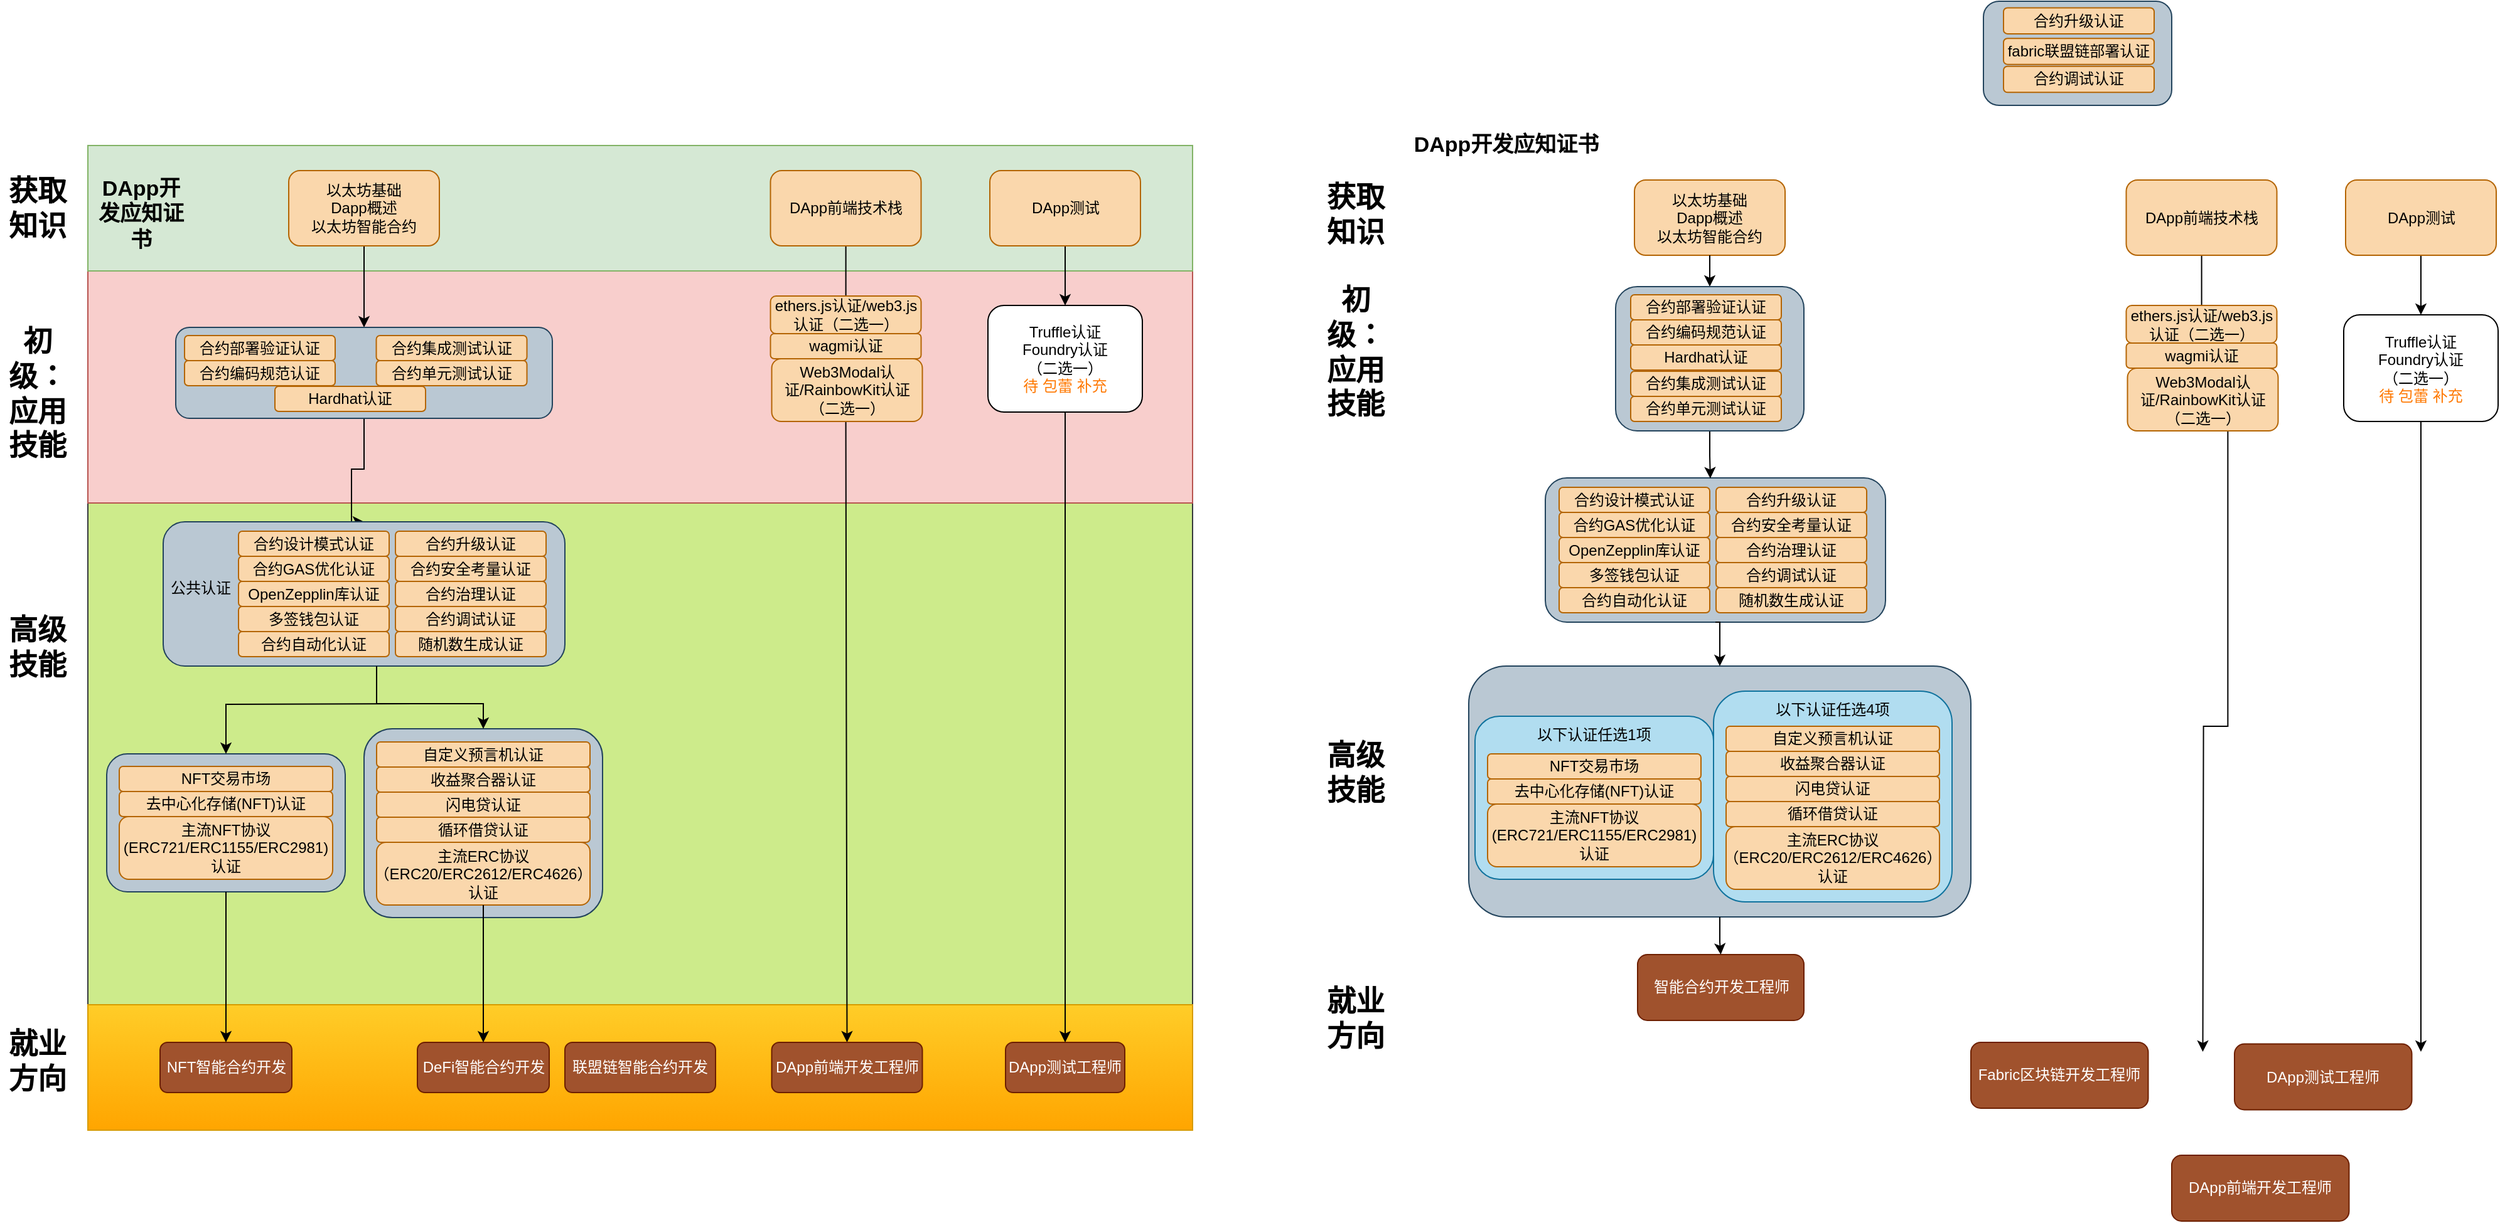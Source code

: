 <mxfile version="21.5.0" type="github">
  <diagram name="Page-1" id="HH8esK9ga7w3-hJnMdNn">
    <mxGraphModel dx="2059" dy="1249" grid="1" gridSize="10" guides="1" tooltips="1" connect="1" arrows="1" fold="1" page="1" pageScale="1" pageWidth="827" pageHeight="1169" math="0" shadow="0">
      <root>
        <mxCell id="0" />
        <mxCell id="1" parent="0" />
        <mxCell id="7R218EViUMxOIvM_oaZn-276" value="" style="group" vertex="1" connectable="0" parent="1">
          <mxGeometry x="1200" y="710" width="427" height="218" as="geometry" />
        </mxCell>
        <mxCell id="7R218EViUMxOIvM_oaZn-277" value="" style="rounded=1;whiteSpace=wrap;html=1;fillColor=#bac8d3;strokeColor=#23445d;" vertex="1" parent="7R218EViUMxOIvM_oaZn-276">
          <mxGeometry x="10" y="10" width="400" height="200" as="geometry" />
        </mxCell>
        <mxCell id="7R218EViUMxOIvM_oaZn-263" value="" style="group" vertex="1" connectable="0" parent="7R218EViUMxOIvM_oaZn-276">
          <mxGeometry x="15" y="30" width="380" height="188" as="geometry" />
        </mxCell>
        <mxCell id="7R218EViUMxOIvM_oaZn-226" value="" style="rounded=1;whiteSpace=wrap;html=1;fillColor=#b1ddf0;strokeColor=#10739e;" vertex="1" parent="7R218EViUMxOIvM_oaZn-263">
          <mxGeometry y="20" width="190" height="130" as="geometry" />
        </mxCell>
        <mxCell id="7R218EViUMxOIvM_oaZn-227" value="主流NFT协议(ERC721/ERC1155/ERC2981)认证" style="rounded=1;whiteSpace=wrap;html=1;fillColor=#fad7ac;strokeColor=#b46504;container=0;" vertex="1" parent="7R218EViUMxOIvM_oaZn-263">
          <mxGeometry x="10" y="90" width="170" height="50" as="geometry" />
        </mxCell>
        <mxCell id="7R218EViUMxOIvM_oaZn-228" value="去中心化存储(NFT)认证" style="rounded=1;whiteSpace=wrap;html=1;fillColor=#fad7ac;strokeColor=#b46504;" vertex="1" parent="7R218EViUMxOIvM_oaZn-263">
          <mxGeometry x="10" y="70" width="170" height="20" as="geometry" />
        </mxCell>
        <mxCell id="7R218EViUMxOIvM_oaZn-229" value="NFT交易市场" style="rounded=1;whiteSpace=wrap;html=1;fillColor=#fad7ac;strokeColor=#b46504;" vertex="1" parent="7R218EViUMxOIvM_oaZn-263">
          <mxGeometry x="10" y="50" width="170" height="20" as="geometry" />
        </mxCell>
        <mxCell id="7R218EViUMxOIvM_oaZn-253" value="以下认证任选1项" style="text;html=1;strokeColor=none;fillColor=none;align=center;verticalAlign=middle;whiteSpace=wrap;rounded=0;" vertex="1" parent="7R218EViUMxOIvM_oaZn-263">
          <mxGeometry x="45" y="20" width="100" height="30" as="geometry" />
        </mxCell>
        <mxCell id="7R218EViUMxOIvM_oaZn-231" value="" style="rounded=1;whiteSpace=wrap;html=1;fillColor=#b1ddf0;strokeColor=#10739e;" vertex="1" parent="7R218EViUMxOIvM_oaZn-263">
          <mxGeometry x="190" width="190" height="168" as="geometry" />
        </mxCell>
        <mxCell id="7R218EViUMxOIvM_oaZn-232" value="" style="group" vertex="1" connectable="0" parent="7R218EViUMxOIvM_oaZn-263">
          <mxGeometry x="200" y="28" width="180" height="160" as="geometry" />
        </mxCell>
        <mxCell id="7R218EViUMxOIvM_oaZn-233" value="主流ERC协议（ERC20/ERC2612/ERC4626）认证" style="rounded=1;whiteSpace=wrap;html=1;fillColor=#fad7ac;strokeColor=#b46504;container=0;" vertex="1" parent="7R218EViUMxOIvM_oaZn-232">
          <mxGeometry y="80" width="170" height="50" as="geometry" />
        </mxCell>
        <mxCell id="7R218EViUMxOIvM_oaZn-234" value="闪电贷认证" style="rounded=1;whiteSpace=wrap;html=1;fillColor=#fad7ac;strokeColor=#b46504;" vertex="1" parent="7R218EViUMxOIvM_oaZn-232">
          <mxGeometry y="40" width="170" height="20" as="geometry" />
        </mxCell>
        <mxCell id="7R218EViUMxOIvM_oaZn-235" value="循环借贷认证" style="rounded=1;whiteSpace=wrap;html=1;fillColor=#fad7ac;strokeColor=#b46504;" vertex="1" parent="7R218EViUMxOIvM_oaZn-232">
          <mxGeometry y="60" width="170" height="20" as="geometry" />
        </mxCell>
        <mxCell id="7R218EViUMxOIvM_oaZn-236" value="收益聚合器认证" style="rounded=1;whiteSpace=wrap;html=1;fillColor=#fad7ac;strokeColor=#b46504;" vertex="1" parent="7R218EViUMxOIvM_oaZn-232">
          <mxGeometry y="20" width="170" height="20" as="geometry" />
        </mxCell>
        <mxCell id="7R218EViUMxOIvM_oaZn-237" value="自定义预言机认证" style="rounded=1;whiteSpace=wrap;html=1;fillColor=#fad7ac;strokeColor=#b46504;" vertex="1" parent="7R218EViUMxOIvM_oaZn-232">
          <mxGeometry width="170" height="20" as="geometry" />
        </mxCell>
        <mxCell id="7R218EViUMxOIvM_oaZn-251" value="以下认证任选4项" style="text;html=1;strokeColor=none;fillColor=none;align=center;verticalAlign=middle;whiteSpace=wrap;rounded=0;" vertex="1" parent="7R218EViUMxOIvM_oaZn-263">
          <mxGeometry x="235" width="100" height="30" as="geometry" />
        </mxCell>
        <mxCell id="7R218EViUMxOIvM_oaZn-20" value="" style="rounded=0;whiteSpace=wrap;html=1;fillColor=#cdeb8b;strokeColor=#36393d;" vertex="1" parent="1">
          <mxGeometry x="110" y="570" width="880" height="420" as="geometry" />
        </mxCell>
        <mxCell id="7R218EViUMxOIvM_oaZn-14" value="" style="rounded=0;whiteSpace=wrap;html=1;fillColor=#f8cecc;strokeColor=#b85450;" vertex="1" parent="1">
          <mxGeometry x="110" y="405" width="880" height="185" as="geometry" />
        </mxCell>
        <mxCell id="7R218EViUMxOIvM_oaZn-3" value="" style="rounded=0;whiteSpace=wrap;html=1;fillColor=#d5e8d4;strokeColor=#82b366;" vertex="1" parent="1">
          <mxGeometry x="110" y="305" width="880" height="100" as="geometry" />
        </mxCell>
        <mxCell id="7R218EViUMxOIvM_oaZn-5" value="获取知识" style="text;html=1;strokeColor=none;fillColor=none;align=center;verticalAlign=middle;whiteSpace=wrap;rounded=0;fontStyle=1;fontSize=23;" vertex="1" parent="1">
          <mxGeometry x="40" y="340" width="60" height="30" as="geometry" />
        </mxCell>
        <mxCell id="7R218EViUMxOIvM_oaZn-15" value="初级：应用技能" style="text;html=1;strokeColor=none;fillColor=none;align=center;verticalAlign=middle;whiteSpace=wrap;rounded=0;fontStyle=1;fontSize=23;" vertex="1" parent="1">
          <mxGeometry x="40" y="487.5" width="60" height="30" as="geometry" />
        </mxCell>
        <mxCell id="7R218EViUMxOIvM_oaZn-21" value="高级技能" style="text;html=1;strokeColor=none;fillColor=none;align=center;verticalAlign=middle;whiteSpace=wrap;rounded=0;fontStyle=1;fontSize=23;" vertex="1" parent="1">
          <mxGeometry x="40" y="690" width="60" height="30" as="geometry" />
        </mxCell>
        <mxCell id="7R218EViUMxOIvM_oaZn-22" value="" style="rounded=0;whiteSpace=wrap;html=1;fillColor=#ffcd28;strokeColor=#d79b00;gradientColor=#ffa500;" vertex="1" parent="1">
          <mxGeometry x="110" y="990" width="880" height="100" as="geometry" />
        </mxCell>
        <mxCell id="7R218EViUMxOIvM_oaZn-23" value="就业方向" style="text;html=1;strokeColor=none;fillColor=none;align=center;verticalAlign=middle;whiteSpace=wrap;rounded=0;fontStyle=1;fontSize=23;" vertex="1" parent="1">
          <mxGeometry x="40" y="1020" width="60" height="30" as="geometry" />
        </mxCell>
        <mxCell id="7R218EViUMxOIvM_oaZn-29" value="DApp测试工程师" style="rounded=1;whiteSpace=wrap;html=1;fillColor=#a0522d;strokeColor=#6D1F00;fontColor=#ffffff;" vertex="1" parent="1">
          <mxGeometry x="841" y="1020" width="95" height="40" as="geometry" />
        </mxCell>
        <mxCell id="7R218EViUMxOIvM_oaZn-57" style="edgeStyle=orthogonalEdgeStyle;rounded=0;orthogonalLoop=1;jettySize=auto;html=1;entryX=0.5;entryY=0;entryDx=0;entryDy=0;" edge="1" parent="1" target="7R218EViUMxOIvM_oaZn-49">
          <mxGeometry relative="1" as="geometry">
            <mxPoint x="713.737" y="500" as="sourcePoint" />
          </mxGeometry>
        </mxCell>
        <mxCell id="7R218EViUMxOIvM_oaZn-46" value="NFT智能合约开发" style="rounded=1;whiteSpace=wrap;html=1;fillColor=#a0522d;strokeColor=#6D1F00;fontColor=#ffffff;" vertex="1" parent="1">
          <mxGeometry x="167.5" y="1020" width="105" height="40" as="geometry" />
        </mxCell>
        <mxCell id="7R218EViUMxOIvM_oaZn-47" value="DeFi智能合约开发" style="rounded=1;whiteSpace=wrap;html=1;fillColor=#a0522d;strokeColor=#6D1F00;fontColor=#ffffff;" vertex="1" parent="1">
          <mxGeometry x="372.5" y="1020" width="105" height="40" as="geometry" />
        </mxCell>
        <mxCell id="7R218EViUMxOIvM_oaZn-48" value="联盟链智能合约开发" style="rounded=1;whiteSpace=wrap;html=1;fillColor=#a0522d;strokeColor=#6D1F00;fontColor=#ffffff;" vertex="1" parent="1">
          <mxGeometry x="490" y="1020" width="120" height="40" as="geometry" />
        </mxCell>
        <mxCell id="7R218EViUMxOIvM_oaZn-49" value="DApp前端开发工程师" style="rounded=1;whiteSpace=wrap;html=1;fillColor=#a0522d;strokeColor=#6D1F00;fontColor=#ffffff;" vertex="1" parent="1">
          <mxGeometry x="654.75" y="1020" width="120" height="40" as="geometry" />
        </mxCell>
        <mxCell id="7R218EViUMxOIvM_oaZn-60" style="edgeStyle=orthogonalEdgeStyle;rounded=0;orthogonalLoop=1;jettySize=auto;html=1;entryX=0.5;entryY=0;entryDx=0;entryDy=0;" edge="1" parent="1" source="7R218EViUMxOIvM_oaZn-58" target="7R218EViUMxOIvM_oaZn-29">
          <mxGeometry relative="1" as="geometry" />
        </mxCell>
        <mxCell id="7R218EViUMxOIvM_oaZn-58" value="Truffle认证&lt;br style=&quot;border-color: var(--border-color); margin: 0px; outline: none; padding: 0px;&quot;&gt;Foundry认证&lt;br style=&quot;border-color: var(--border-color); margin: 0px; outline: none; padding: 0px;&quot;&gt;（二选一）&lt;br style=&quot;border-color: var(--border-color); margin: 0px; outline: none; padding: 0px;&quot;&gt;&lt;span style=&quot;border-color: var(--border-color); font-size: 9pt; text-align: left; margin: 0px; outline: none; padding: 0px; font-family: &amp;quot;PingFang SC&amp;quot;, Helvetica, Tahoma, &amp;quot;Hiragino Sans GB&amp;quot;, &amp;quot;Microsoft YaHei&amp;quot;, SimSun, Heiti, sans-serif; color: rgb(255, 120, 0);&quot;&gt;待 包蕾 补充&lt;/span&gt;" style="rounded=1;whiteSpace=wrap;html=1;" vertex="1" parent="1">
          <mxGeometry x="827" y="432.5" width="123" height="85" as="geometry" />
        </mxCell>
        <mxCell id="7R218EViUMxOIvM_oaZn-136" style="edgeStyle=orthogonalEdgeStyle;rounded=0;orthogonalLoop=1;jettySize=auto;html=1;" edge="1" parent="1" source="7R218EViUMxOIvM_oaZn-61" target="7R218EViUMxOIvM_oaZn-121">
          <mxGeometry relative="1" as="geometry" />
        </mxCell>
        <mxCell id="7R218EViUMxOIvM_oaZn-61" value="以太坊基础&lt;br style=&quot;border-color: var(--border-color); text-align: left; margin: 0px; outline: none; padding: 0px; font-family: &amp;quot;PingFang SC&amp;quot;, Helvetica, Tahoma, &amp;quot;Hiragino Sans GB&amp;quot;, &amp;quot;Microsoft YaHei&amp;quot;, SimSun, Heiti, sans-serif; background-color: rgb(255, 255, 255);&quot;&gt;&lt;span style=&quot;&quot;&gt;Dapp概述&lt;/span&gt;&lt;br style=&quot;border-color: var(--border-color); text-align: left; margin: 0px; outline: none; padding: 0px; font-family: &amp;quot;PingFang SC&amp;quot;, Helvetica, Tahoma, &amp;quot;Hiragino Sans GB&amp;quot;, &amp;quot;Microsoft YaHei&amp;quot;, SimSun, Heiti, sans-serif; background-color: rgb(255, 255, 255);&quot;&gt;&lt;span style=&quot;&quot;&gt;以太坊智能合约&lt;/span&gt;" style="rounded=1;whiteSpace=wrap;html=1;fillColor=#fad7ac;strokeColor=#b46504;" vertex="1" parent="1">
          <mxGeometry x="270" y="325" width="120" height="60" as="geometry" />
        </mxCell>
        <mxCell id="7R218EViUMxOIvM_oaZn-115" value="" style="edgeStyle=orthogonalEdgeStyle;rounded=0;orthogonalLoop=1;jettySize=auto;html=1;" edge="1" parent="1" source="7R218EViUMxOIvM_oaZn-62" target="7R218EViUMxOIvM_oaZn-72">
          <mxGeometry relative="1" as="geometry" />
        </mxCell>
        <mxCell id="7R218EViUMxOIvM_oaZn-62" value="DApp前端技术栈" style="rounded=1;whiteSpace=wrap;html=1;fillColor=#fad7ac;strokeColor=#b46504;" vertex="1" parent="1">
          <mxGeometry x="653.75" y="325" width="120" height="60" as="geometry" />
        </mxCell>
        <mxCell id="7R218EViUMxOIvM_oaZn-116" value="" style="edgeStyle=orthogonalEdgeStyle;rounded=0;orthogonalLoop=1;jettySize=auto;html=1;" edge="1" parent="1" source="7R218EViUMxOIvM_oaZn-63" target="7R218EViUMxOIvM_oaZn-58">
          <mxGeometry relative="1" as="geometry" />
        </mxCell>
        <mxCell id="7R218EViUMxOIvM_oaZn-63" value="DApp测试" style="rounded=1;whiteSpace=wrap;html=1;fillColor=#fad7ac;strokeColor=#b46504;" vertex="1" parent="1">
          <mxGeometry x="828.5" y="325" width="120" height="60" as="geometry" />
        </mxCell>
        <mxCell id="7R218EViUMxOIvM_oaZn-81" value="" style="group" vertex="1" connectable="0" parent="1">
          <mxGeometry x="653.75" y="425" width="121" height="100" as="geometry" />
        </mxCell>
        <mxCell id="7R218EViUMxOIvM_oaZn-70" value="ethers.js认证/web3.js认证（二选一）" style="rounded=1;whiteSpace=wrap;html=1;fillColor=#fad7ac;strokeColor=#b46504;" vertex="1" parent="7R218EViUMxOIvM_oaZn-81">
          <mxGeometry width="120" height="30" as="geometry" />
        </mxCell>
        <mxCell id="7R218EViUMxOIvM_oaZn-71" value="wagmi认证" style="rounded=1;whiteSpace=wrap;html=1;fillColor=#fad7ac;strokeColor=#b46504;" vertex="1" parent="7R218EViUMxOIvM_oaZn-81">
          <mxGeometry y="30" width="120" height="20" as="geometry" />
        </mxCell>
        <mxCell id="7R218EViUMxOIvM_oaZn-72" value="Web3Modal认证/RainbowKit认证（二选一）" style="rounded=1;whiteSpace=wrap;html=1;fillColor=#fad7ac;strokeColor=#b46504;" vertex="1" parent="7R218EViUMxOIvM_oaZn-81">
          <mxGeometry x="1" y="50" width="120" height="50" as="geometry" />
        </mxCell>
        <mxCell id="7R218EViUMxOIvM_oaZn-113" value="DApp开发应知证书" style="text;html=1;strokeColor=none;fillColor=none;align=center;verticalAlign=middle;whiteSpace=wrap;rounded=0;fontStyle=1;fontSize=17;" vertex="1" parent="1">
          <mxGeometry x="115" y="310" width="75" height="100" as="geometry" />
        </mxCell>
        <mxCell id="7R218EViUMxOIvM_oaZn-133" value="" style="edgeStyle=orthogonalEdgeStyle;rounded=0;orthogonalLoop=1;jettySize=auto;html=1;entryX=0.5;entryY=0;entryDx=0;entryDy=0;" edge="1" parent="1" target="7R218EViUMxOIvM_oaZn-131">
          <mxGeometry relative="1" as="geometry">
            <mxPoint x="330" y="520" as="sourcePoint" />
            <Array as="points">
              <mxPoint x="330" y="563" />
              <mxPoint x="320" y="563" />
            </Array>
          </mxGeometry>
        </mxCell>
        <mxCell id="7R218EViUMxOIvM_oaZn-138" value="" style="group" vertex="1" connectable="0" parent="1">
          <mxGeometry x="170" y="605" width="320" height="115" as="geometry" />
        </mxCell>
        <mxCell id="7R218EViUMxOIvM_oaZn-131" value="" style="rounded=1;whiteSpace=wrap;html=1;fillColor=#bac8d3;strokeColor=#23445d;" vertex="1" parent="7R218EViUMxOIvM_oaZn-138">
          <mxGeometry width="320" height="115" as="geometry" />
        </mxCell>
        <mxCell id="7R218EViUMxOIvM_oaZn-83" value="合约设计模式认证" style="rounded=1;whiteSpace=wrap;html=1;fillColor=#fad7ac;strokeColor=#b46504;" vertex="1" parent="7R218EViUMxOIvM_oaZn-138">
          <mxGeometry x="60" y="7.5" width="120" height="20" as="geometry" />
        </mxCell>
        <mxCell id="7R218EViUMxOIvM_oaZn-84" value="合约升级认证" style="rounded=1;whiteSpace=wrap;html=1;fillColor=#fad7ac;strokeColor=#b46504;" vertex="1" parent="7R218EViUMxOIvM_oaZn-138">
          <mxGeometry x="185" y="7.5" width="120" height="20" as="geometry" />
        </mxCell>
        <mxCell id="7R218EViUMxOIvM_oaZn-85" value="合约GAS优化认证" style="rounded=1;whiteSpace=wrap;html=1;fillColor=#fad7ac;strokeColor=#b46504;" vertex="1" parent="7R218EViUMxOIvM_oaZn-138">
          <mxGeometry x="60" y="27.5" width="120" height="20" as="geometry" />
        </mxCell>
        <mxCell id="7R218EViUMxOIvM_oaZn-86" value="合约安全考量认证" style="rounded=1;whiteSpace=wrap;html=1;fillColor=#fad7ac;strokeColor=#b46504;" vertex="1" parent="7R218EViUMxOIvM_oaZn-138">
          <mxGeometry x="185" y="27.5" width="120" height="20" as="geometry" />
        </mxCell>
        <mxCell id="7R218EViUMxOIvM_oaZn-87" value="OpenZepplin库认证" style="rounded=1;whiteSpace=wrap;html=1;fillColor=#fad7ac;strokeColor=#b46504;" vertex="1" parent="7R218EViUMxOIvM_oaZn-138">
          <mxGeometry x="60" y="47.5" width="120" height="20" as="geometry" />
        </mxCell>
        <mxCell id="7R218EViUMxOIvM_oaZn-88" value="合约治理认证" style="rounded=1;whiteSpace=wrap;html=1;fillColor=#fad7ac;strokeColor=#b46504;" vertex="1" parent="7R218EViUMxOIvM_oaZn-138">
          <mxGeometry x="185" y="47.5" width="120" height="20" as="geometry" />
        </mxCell>
        <mxCell id="7R218EViUMxOIvM_oaZn-89" value="多签钱包认证" style="rounded=1;whiteSpace=wrap;html=1;fillColor=#fad7ac;strokeColor=#b46504;" vertex="1" parent="7R218EViUMxOIvM_oaZn-138">
          <mxGeometry x="60" y="67.5" width="120" height="20" as="geometry" />
        </mxCell>
        <mxCell id="7R218EViUMxOIvM_oaZn-90" value="合约调试认证" style="rounded=1;whiteSpace=wrap;html=1;fillColor=#fad7ac;strokeColor=#b46504;" vertex="1" parent="7R218EViUMxOIvM_oaZn-138">
          <mxGeometry x="185" y="67.5" width="120" height="20" as="geometry" />
        </mxCell>
        <mxCell id="7R218EViUMxOIvM_oaZn-92" value="合约自动化认证" style="rounded=1;whiteSpace=wrap;html=1;fillColor=#fad7ac;strokeColor=#b46504;" vertex="1" parent="7R218EViUMxOIvM_oaZn-138">
          <mxGeometry x="60" y="87.5" width="120" height="20" as="geometry" />
        </mxCell>
        <mxCell id="7R218EViUMxOIvM_oaZn-93" value="随机数生成认证" style="rounded=1;whiteSpace=wrap;html=1;fillColor=#fad7ac;strokeColor=#b46504;" vertex="1" parent="7R218EViUMxOIvM_oaZn-138">
          <mxGeometry x="185" y="87.5" width="120" height="20" as="geometry" />
        </mxCell>
        <mxCell id="7R218EViUMxOIvM_oaZn-132" value="公共认证" style="text;html=1;strokeColor=none;fillColor=none;align=center;verticalAlign=middle;whiteSpace=wrap;rounded=0;" vertex="1" parent="7R218EViUMxOIvM_oaZn-138">
          <mxGeometry y="37.5" width="60" height="30" as="geometry" />
        </mxCell>
        <mxCell id="7R218EViUMxOIvM_oaZn-156" value="" style="group" vertex="1" connectable="0" parent="1">
          <mxGeometry x="125" y="790" width="190" height="110" as="geometry" />
        </mxCell>
        <mxCell id="7R218EViUMxOIvM_oaZn-154" value="" style="rounded=1;whiteSpace=wrap;html=1;fillColor=#bac8d3;strokeColor=#23445d;" vertex="1" parent="7R218EViUMxOIvM_oaZn-156">
          <mxGeometry width="190" height="110" as="geometry" />
        </mxCell>
        <mxCell id="7R218EViUMxOIvM_oaZn-96" value="主流NFT协议(ERC721/ERC1155/ERC2981)认证" style="rounded=1;whiteSpace=wrap;html=1;fillColor=#fad7ac;strokeColor=#b46504;container=0;" vertex="1" parent="7R218EViUMxOIvM_oaZn-156">
          <mxGeometry x="10" y="50" width="170" height="50" as="geometry" />
        </mxCell>
        <mxCell id="7R218EViUMxOIvM_oaZn-98" value="去中心化存储(NFT)认证" style="rounded=1;whiteSpace=wrap;html=1;fillColor=#fad7ac;strokeColor=#b46504;" vertex="1" parent="7R218EViUMxOIvM_oaZn-156">
          <mxGeometry x="10" y="30" width="170" height="20" as="geometry" />
        </mxCell>
        <mxCell id="7R218EViUMxOIvM_oaZn-97" value="NFT交易市场" style="rounded=1;whiteSpace=wrap;html=1;fillColor=#fad7ac;strokeColor=#b46504;" vertex="1" parent="7R218EViUMxOIvM_oaZn-156">
          <mxGeometry x="10" y="10" width="170" height="20" as="geometry" />
        </mxCell>
        <mxCell id="7R218EViUMxOIvM_oaZn-158" value="" style="group" vertex="1" connectable="0" parent="1">
          <mxGeometry x="330" y="770" width="190" height="170.5" as="geometry" />
        </mxCell>
        <mxCell id="7R218EViUMxOIvM_oaZn-157" value="" style="rounded=1;whiteSpace=wrap;html=1;fillColor=#bac8d3;strokeColor=#23445d;" vertex="1" parent="7R218EViUMxOIvM_oaZn-158">
          <mxGeometry width="190" height="150.5" as="geometry" />
        </mxCell>
        <mxCell id="7R218EViUMxOIvM_oaZn-125" value="" style="group" vertex="1" connectable="0" parent="7R218EViUMxOIvM_oaZn-158">
          <mxGeometry x="10" y="10.5" width="180" height="160" as="geometry" />
        </mxCell>
        <mxCell id="7R218EViUMxOIvM_oaZn-102" value="主流ERC协议（ERC20/ERC2612/ERC4626）认证" style="rounded=1;whiteSpace=wrap;html=1;fillColor=#fad7ac;strokeColor=#b46504;container=0;" vertex="1" parent="7R218EViUMxOIvM_oaZn-125">
          <mxGeometry y="80" width="170" height="50" as="geometry" />
        </mxCell>
        <mxCell id="7R218EViUMxOIvM_oaZn-103" value="闪电贷认证" style="rounded=1;whiteSpace=wrap;html=1;fillColor=#fad7ac;strokeColor=#b46504;" vertex="1" parent="7R218EViUMxOIvM_oaZn-125">
          <mxGeometry y="40" width="170" height="20" as="geometry" />
        </mxCell>
        <mxCell id="7R218EViUMxOIvM_oaZn-104" value="循环借贷认证" style="rounded=1;whiteSpace=wrap;html=1;fillColor=#fad7ac;strokeColor=#b46504;" vertex="1" parent="7R218EViUMxOIvM_oaZn-125">
          <mxGeometry y="60" width="170" height="20" as="geometry" />
        </mxCell>
        <mxCell id="7R218EViUMxOIvM_oaZn-105" value="收益聚合器认证" style="rounded=1;whiteSpace=wrap;html=1;fillColor=#fad7ac;strokeColor=#b46504;" vertex="1" parent="7R218EViUMxOIvM_oaZn-125">
          <mxGeometry y="20" width="170" height="20" as="geometry" />
        </mxCell>
        <mxCell id="7R218EViUMxOIvM_oaZn-106" value="自定义预言机认证" style="rounded=1;whiteSpace=wrap;html=1;fillColor=#fad7ac;strokeColor=#b46504;" vertex="1" parent="7R218EViUMxOIvM_oaZn-125">
          <mxGeometry width="170" height="20" as="geometry" />
        </mxCell>
        <mxCell id="7R218EViUMxOIvM_oaZn-160" value="" style="edgeStyle=orthogonalEdgeStyle;rounded=0;orthogonalLoop=1;jettySize=auto;html=1;entryX=0.5;entryY=0;entryDx=0;entryDy=0;" edge="1" parent="1" source="7R218EViUMxOIvM_oaZn-131" target="7R218EViUMxOIvM_oaZn-157">
          <mxGeometry relative="1" as="geometry">
            <mxPoint x="445" y="760" as="targetPoint" />
            <Array as="points">
              <mxPoint x="340" y="750" />
              <mxPoint x="425" y="750" />
            </Array>
          </mxGeometry>
        </mxCell>
        <mxCell id="7R218EViUMxOIvM_oaZn-161" value="" style="edgeStyle=orthogonalEdgeStyle;rounded=0;orthogonalLoop=1;jettySize=auto;html=1;entryX=0.5;entryY=0;entryDx=0;entryDy=0;" edge="1" parent="1" target="7R218EViUMxOIvM_oaZn-154">
          <mxGeometry relative="1" as="geometry">
            <mxPoint x="370" y="750" as="sourcePoint" />
            <mxPoint x="455" y="780" as="targetPoint" />
          </mxGeometry>
        </mxCell>
        <mxCell id="7R218EViUMxOIvM_oaZn-164" style="edgeStyle=orthogonalEdgeStyle;rounded=0;orthogonalLoop=1;jettySize=auto;html=1;" edge="1" parent="1" source="7R218EViUMxOIvM_oaZn-154" target="7R218EViUMxOIvM_oaZn-46">
          <mxGeometry relative="1" as="geometry" />
        </mxCell>
        <mxCell id="7R218EViUMxOIvM_oaZn-165" style="edgeStyle=orthogonalEdgeStyle;rounded=0;orthogonalLoop=1;jettySize=auto;html=1;" edge="1" parent="1" source="7R218EViUMxOIvM_oaZn-102" target="7R218EViUMxOIvM_oaZn-47">
          <mxGeometry relative="1" as="geometry" />
        </mxCell>
        <mxCell id="7R218EViUMxOIvM_oaZn-174" value="获取知识" style="text;html=1;strokeColor=none;fillColor=none;align=center;verticalAlign=middle;whiteSpace=wrap;rounded=0;fontStyle=1;fontSize=23;" vertex="1" parent="1">
          <mxGeometry x="1090" y="345" width="60" height="30" as="geometry" />
        </mxCell>
        <mxCell id="7R218EViUMxOIvM_oaZn-175" value="初级：应用技能" style="text;html=1;strokeColor=none;fillColor=none;align=center;verticalAlign=middle;whiteSpace=wrap;rounded=0;fontStyle=1;fontSize=23;" vertex="1" parent="1">
          <mxGeometry x="1090" y="455" width="60" height="30" as="geometry" />
        </mxCell>
        <mxCell id="7R218EViUMxOIvM_oaZn-176" value="高级技能" style="text;html=1;strokeColor=none;fillColor=none;align=center;verticalAlign=middle;whiteSpace=wrap;rounded=0;fontStyle=1;fontSize=23;" vertex="1" parent="1">
          <mxGeometry x="1090" y="790" width="60" height="30" as="geometry" />
        </mxCell>
        <mxCell id="7R218EViUMxOIvM_oaZn-178" value="就业方向" style="text;html=1;strokeColor=none;fillColor=none;align=center;verticalAlign=middle;whiteSpace=wrap;rounded=0;fontStyle=1;fontSize=23;" vertex="1" parent="1">
          <mxGeometry x="1090" y="986.25" width="60" height="30" as="geometry" />
        </mxCell>
        <mxCell id="7R218EViUMxOIvM_oaZn-180" style="edgeStyle=orthogonalEdgeStyle;rounded=0;orthogonalLoop=1;jettySize=auto;html=1;entryX=0.5;entryY=0;entryDx=0;entryDy=0;" edge="1" parent="1">
          <mxGeometry relative="1" as="geometry">
            <mxPoint x="1793.737" y="507.5" as="sourcePoint" />
            <mxPoint x="1794.75" y="1027.5" as="targetPoint" />
          </mxGeometry>
        </mxCell>
        <mxCell id="7R218EViUMxOIvM_oaZn-181" value="智能合约开发工程师" style="rounded=1;whiteSpace=wrap;html=1;fillColor=#a0522d;strokeColor=#6D1F00;fontColor=#ffffff;" vertex="1" parent="1">
          <mxGeometry x="1344.5" y="950" width="132.5" height="52.5" as="geometry" />
        </mxCell>
        <mxCell id="7R218EViUMxOIvM_oaZn-185" style="edgeStyle=orthogonalEdgeStyle;rounded=0;orthogonalLoop=1;jettySize=auto;html=1;entryX=0.5;entryY=0;entryDx=0;entryDy=0;" edge="1" parent="1" source="7R218EViUMxOIvM_oaZn-186">
          <mxGeometry relative="1" as="geometry">
            <mxPoint x="1968.5" y="1027.5" as="targetPoint" />
          </mxGeometry>
        </mxCell>
        <mxCell id="7R218EViUMxOIvM_oaZn-186" value="Truffle认证&lt;br style=&quot;border-color: var(--border-color); margin: 0px; outline: none; padding: 0px;&quot;&gt;Foundry认证&lt;br style=&quot;border-color: var(--border-color); margin: 0px; outline: none; padding: 0px;&quot;&gt;（二选一）&lt;br style=&quot;border-color: var(--border-color); margin: 0px; outline: none; padding: 0px;&quot;&gt;&lt;span style=&quot;border-color: var(--border-color); font-size: 9pt; text-align: left; margin: 0px; outline: none; padding: 0px; font-family: &amp;quot;PingFang SC&amp;quot;, Helvetica, Tahoma, &amp;quot;Hiragino Sans GB&amp;quot;, &amp;quot;Microsoft YaHei&amp;quot;, SimSun, Heiti, sans-serif; color: rgb(255, 120, 0);&quot;&gt;待 包蕾 补充&lt;/span&gt;" style="rounded=1;whiteSpace=wrap;html=1;" vertex="1" parent="1">
          <mxGeometry x="1907" y="440" width="123" height="85" as="geometry" />
        </mxCell>
        <mxCell id="7R218EViUMxOIvM_oaZn-189" value="" style="edgeStyle=orthogonalEdgeStyle;rounded=0;orthogonalLoop=1;jettySize=auto;html=1;" edge="1" parent="1" source="7R218EViUMxOIvM_oaZn-190" target="7R218EViUMxOIvM_oaZn-196">
          <mxGeometry relative="1" as="geometry" />
        </mxCell>
        <mxCell id="7R218EViUMxOIvM_oaZn-190" value="DApp前端技术栈" style="rounded=1;whiteSpace=wrap;html=1;fillColor=#fad7ac;strokeColor=#b46504;" vertex="1" parent="1">
          <mxGeometry x="1733.75" y="332.5" width="120" height="60" as="geometry" />
        </mxCell>
        <mxCell id="7R218EViUMxOIvM_oaZn-191" value="" style="edgeStyle=orthogonalEdgeStyle;rounded=0;orthogonalLoop=1;jettySize=auto;html=1;" edge="1" parent="1" source="7R218EViUMxOIvM_oaZn-192" target="7R218EViUMxOIvM_oaZn-186">
          <mxGeometry relative="1" as="geometry" />
        </mxCell>
        <mxCell id="7R218EViUMxOIvM_oaZn-192" value="DApp测试" style="rounded=1;whiteSpace=wrap;html=1;fillColor=#fad7ac;strokeColor=#b46504;" vertex="1" parent="1">
          <mxGeometry x="1908.5" y="332.5" width="120" height="60" as="geometry" />
        </mxCell>
        <mxCell id="7R218EViUMxOIvM_oaZn-193" value="" style="group" vertex="1" connectable="0" parent="1">
          <mxGeometry x="1733.75" y="432.5" width="121" height="100" as="geometry" />
        </mxCell>
        <mxCell id="7R218EViUMxOIvM_oaZn-194" value="ethers.js认证/web3.js认证（二选一）" style="rounded=1;whiteSpace=wrap;html=1;fillColor=#fad7ac;strokeColor=#b46504;" vertex="1" parent="7R218EViUMxOIvM_oaZn-193">
          <mxGeometry width="120" height="30" as="geometry" />
        </mxCell>
        <mxCell id="7R218EViUMxOIvM_oaZn-195" value="wagmi认证" style="rounded=1;whiteSpace=wrap;html=1;fillColor=#fad7ac;strokeColor=#b46504;" vertex="1" parent="7R218EViUMxOIvM_oaZn-193">
          <mxGeometry y="30" width="120" height="20" as="geometry" />
        </mxCell>
        <mxCell id="7R218EViUMxOIvM_oaZn-196" value="Web3Modal认证/RainbowKit认证（二选一）" style="rounded=1;whiteSpace=wrap;html=1;fillColor=#fad7ac;strokeColor=#b46504;" vertex="1" parent="7R218EViUMxOIvM_oaZn-193">
          <mxGeometry x="1" y="50" width="120" height="50" as="geometry" />
        </mxCell>
        <mxCell id="7R218EViUMxOIvM_oaZn-197" value="DApp开发应知证书" style="text;html=1;strokeColor=none;fillColor=none;align=center;verticalAlign=middle;whiteSpace=wrap;rounded=0;fontStyle=1;fontSize=17;" vertex="1" parent="1">
          <mxGeometry x="1140" y="290" width="200" height="30" as="geometry" />
        </mxCell>
        <mxCell id="7R218EViUMxOIvM_oaZn-219" value="" style="group" vertex="1" connectable="0" parent="1">
          <mxGeometry x="1620" y="190" width="150" height="83" as="geometry" />
        </mxCell>
        <mxCell id="7R218EViUMxOIvM_oaZn-220" value="" style="rounded=1;whiteSpace=wrap;html=1;fillColor=#bac8d3;strokeColor=#23445d;" vertex="1" parent="7R218EViUMxOIvM_oaZn-219">
          <mxGeometry width="150" height="83" as="geometry" />
        </mxCell>
        <mxCell id="7R218EViUMxOIvM_oaZn-221" value="fabric联盟链部署认证" style="rounded=1;whiteSpace=wrap;html=1;fillColor=#fad7ac;strokeColor=#b46504;" vertex="1" parent="7R218EViUMxOIvM_oaZn-219">
          <mxGeometry x="16" y="29.569" width="120" height="20.75" as="geometry" />
        </mxCell>
        <mxCell id="7R218EViUMxOIvM_oaZn-222" value="合约升级认证" style="rounded=1;whiteSpace=wrap;html=1;fillColor=#fad7ac;strokeColor=#b46504;" vertex="1" parent="7R218EViUMxOIvM_oaZn-219">
          <mxGeometry x="16" y="5.188" width="120" height="20.75" as="geometry" />
        </mxCell>
        <mxCell id="7R218EViUMxOIvM_oaZn-223" value="合约调试认证" style="rounded=1;whiteSpace=wrap;html=1;fillColor=#fad7ac;strokeColor=#b46504;" vertex="1" parent="7R218EViUMxOIvM_oaZn-219">
          <mxGeometry x="16" y="51.875" width="120" height="20.75" as="geometry" />
        </mxCell>
        <mxCell id="7R218EViUMxOIvM_oaZn-243" value="" style="group" vertex="1" connectable="0" parent="1">
          <mxGeometry x="180" y="450" width="300" height="72.5" as="geometry" />
        </mxCell>
        <mxCell id="7R218EViUMxOIvM_oaZn-121" value="" style="rounded=1;whiteSpace=wrap;html=1;fillColor=#bac8d3;strokeColor=#23445d;" vertex="1" parent="7R218EViUMxOIvM_oaZn-243">
          <mxGeometry width="300" height="72.5" as="geometry" />
        </mxCell>
        <mxCell id="7R218EViUMxOIvM_oaZn-64" value="合约部署验证认证" style="rounded=1;whiteSpace=wrap;html=1;fillColor=#fad7ac;strokeColor=#b46504;" vertex="1" parent="7R218EViUMxOIvM_oaZn-243">
          <mxGeometry x="7" y="6.5" width="120" height="20" as="geometry" />
        </mxCell>
        <mxCell id="7R218EViUMxOIvM_oaZn-65" value="合约编码规范认证" style="rounded=1;whiteSpace=wrap;html=1;fillColor=#fad7ac;strokeColor=#b46504;" vertex="1" parent="7R218EViUMxOIvM_oaZn-243">
          <mxGeometry x="7" y="26.5" width="120" height="20" as="geometry" />
        </mxCell>
        <mxCell id="7R218EViUMxOIvM_oaZn-66" value="Hardhat认证" style="rounded=1;whiteSpace=wrap;html=1;fillColor=#fad7ac;strokeColor=#b46504;container=0;" vertex="1" parent="7R218EViUMxOIvM_oaZn-243">
          <mxGeometry x="79" y="47" width="120" height="20" as="geometry" />
        </mxCell>
        <mxCell id="7R218EViUMxOIvM_oaZn-67" value="合约单元测试认证" style="rounded=1;whiteSpace=wrap;html=1;fillColor=#fad7ac;strokeColor=#b46504;" vertex="1" parent="7R218EViUMxOIvM_oaZn-243">
          <mxGeometry x="159.75" y="26.5" width="120" height="20" as="geometry" />
        </mxCell>
        <mxCell id="7R218EViUMxOIvM_oaZn-68" value="合约集成测试认证" style="rounded=1;whiteSpace=wrap;html=1;fillColor=#fad7ac;strokeColor=#b46504;" vertex="1" parent="7R218EViUMxOIvM_oaZn-243">
          <mxGeometry x="159.75" y="6.5" width="120" height="20" as="geometry" />
        </mxCell>
        <mxCell id="7R218EViUMxOIvM_oaZn-245" value="Fabric区块链开发工程师" style="rounded=1;whiteSpace=wrap;html=1;fillColor=#a0522d;strokeColor=#6D1F00;fontColor=#ffffff;" vertex="1" parent="1">
          <mxGeometry x="1610" y="1020" width="141.25" height="52.5" as="geometry" />
        </mxCell>
        <mxCell id="7R218EViUMxOIvM_oaZn-246" value="DApp前端开发工程师" style="rounded=1;whiteSpace=wrap;html=1;fillColor=#a0522d;strokeColor=#6D1F00;fontColor=#ffffff;" vertex="1" parent="1">
          <mxGeometry x="1770" y="1110" width="141.25" height="52.5" as="geometry" />
        </mxCell>
        <mxCell id="7R218EViUMxOIvM_oaZn-247" value="DApp测试工程师" style="rounded=1;whiteSpace=wrap;html=1;fillColor=#a0522d;strokeColor=#6D1F00;fontColor=#ffffff;" vertex="1" parent="1">
          <mxGeometry x="1820" y="1021.25" width="141.25" height="52.5" as="geometry" />
        </mxCell>
        <mxCell id="7R218EViUMxOIvM_oaZn-188" value="以太坊基础&lt;br style=&quot;border-color: var(--border-color); text-align: left; margin: 0px; outline: none; padding: 0px; font-family: &amp;quot;PingFang SC&amp;quot;, Helvetica, Tahoma, &amp;quot;Hiragino Sans GB&amp;quot;, &amp;quot;Microsoft YaHei&amp;quot;, SimSun, Heiti, sans-serif; background-color: rgb(255, 255, 255);&quot;&gt;&lt;span style=&quot;&quot;&gt;Dapp概述&lt;/span&gt;&lt;br style=&quot;border-color: var(--border-color); text-align: left; margin: 0px; outline: none; padding: 0px; font-family: &amp;quot;PingFang SC&amp;quot;, Helvetica, Tahoma, &amp;quot;Hiragino Sans GB&amp;quot;, &amp;quot;Microsoft YaHei&amp;quot;, SimSun, Heiti, sans-serif; background-color: rgb(255, 255, 255);&quot;&gt;&lt;span style=&quot;&quot;&gt;以太坊智能合约&lt;/span&gt;" style="rounded=1;whiteSpace=wrap;html=1;fillColor=#fad7ac;strokeColor=#b46504;" vertex="1" parent="1">
          <mxGeometry x="1342" y="332.5" width="120" height="60" as="geometry" />
        </mxCell>
        <mxCell id="7R218EViUMxOIvM_oaZn-260" style="edgeStyle=orthogonalEdgeStyle;rounded=0;orthogonalLoop=1;jettySize=auto;html=1;entryX=0.5;entryY=0;entryDx=0;entryDy=0;" edge="1" parent="1" source="7R218EViUMxOIvM_oaZn-188" target="7R218EViUMxOIvM_oaZn-172">
          <mxGeometry relative="1" as="geometry" />
        </mxCell>
        <mxCell id="7R218EViUMxOIvM_oaZn-258" value="" style="group" vertex="1" connectable="0" parent="1">
          <mxGeometry x="1271" y="570" width="271" height="115" as="geometry" />
        </mxCell>
        <mxCell id="7R218EViUMxOIvM_oaZn-207" value="" style="rounded=1;whiteSpace=wrap;html=1;fillColor=#bac8d3;strokeColor=#23445d;container=0;" vertex="1" parent="7R218EViUMxOIvM_oaZn-258">
          <mxGeometry width="271" height="115" as="geometry" />
        </mxCell>
        <mxCell id="7R218EViUMxOIvM_oaZn-208" value="合约设计模式认证" style="rounded=1;whiteSpace=wrap;html=1;fillColor=#fad7ac;strokeColor=#b46504;" vertex="1" parent="7R218EViUMxOIvM_oaZn-258">
          <mxGeometry x="11" y="7.5" width="120" height="20" as="geometry" />
        </mxCell>
        <mxCell id="7R218EViUMxOIvM_oaZn-209" value="合约升级认证" style="rounded=1;whiteSpace=wrap;html=1;fillColor=#fad7ac;strokeColor=#b46504;" vertex="1" parent="7R218EViUMxOIvM_oaZn-258">
          <mxGeometry x="136" y="7.5" width="120" height="20" as="geometry" />
        </mxCell>
        <mxCell id="7R218EViUMxOIvM_oaZn-210" value="合约GAS优化认证" style="rounded=1;whiteSpace=wrap;html=1;fillColor=#fad7ac;strokeColor=#b46504;" vertex="1" parent="7R218EViUMxOIvM_oaZn-258">
          <mxGeometry x="11" y="27.5" width="120" height="20" as="geometry" />
        </mxCell>
        <mxCell id="7R218EViUMxOIvM_oaZn-211" value="合约安全考量认证" style="rounded=1;whiteSpace=wrap;html=1;fillColor=#fad7ac;strokeColor=#b46504;" vertex="1" parent="7R218EViUMxOIvM_oaZn-258">
          <mxGeometry x="136" y="27.5" width="120" height="20" as="geometry" />
        </mxCell>
        <mxCell id="7R218EViUMxOIvM_oaZn-212" value="OpenZepplin库认证" style="rounded=1;whiteSpace=wrap;html=1;fillColor=#fad7ac;strokeColor=#b46504;" vertex="1" parent="7R218EViUMxOIvM_oaZn-258">
          <mxGeometry x="11" y="47.5" width="120" height="20" as="geometry" />
        </mxCell>
        <mxCell id="7R218EViUMxOIvM_oaZn-213" value="合约治理认证" style="rounded=1;whiteSpace=wrap;html=1;fillColor=#fad7ac;strokeColor=#b46504;" vertex="1" parent="7R218EViUMxOIvM_oaZn-258">
          <mxGeometry x="136" y="47.5" width="120" height="20" as="geometry" />
        </mxCell>
        <mxCell id="7R218EViUMxOIvM_oaZn-214" value="多签钱包认证" style="rounded=1;whiteSpace=wrap;html=1;fillColor=#fad7ac;strokeColor=#b46504;" vertex="1" parent="7R218EViUMxOIvM_oaZn-258">
          <mxGeometry x="11" y="67.5" width="120" height="20" as="geometry" />
        </mxCell>
        <mxCell id="7R218EViUMxOIvM_oaZn-215" value="合约调试认证" style="rounded=1;whiteSpace=wrap;html=1;fillColor=#fad7ac;strokeColor=#b46504;" vertex="1" parent="7R218EViUMxOIvM_oaZn-258">
          <mxGeometry x="136" y="67.5" width="120" height="20" as="geometry" />
        </mxCell>
        <mxCell id="7R218EViUMxOIvM_oaZn-216" value="合约自动化认证" style="rounded=1;whiteSpace=wrap;html=1;fillColor=#fad7ac;strokeColor=#b46504;" vertex="1" parent="7R218EViUMxOIvM_oaZn-258">
          <mxGeometry x="11" y="87.5" width="120" height="20" as="geometry" />
        </mxCell>
        <mxCell id="7R218EViUMxOIvM_oaZn-217" value="随机数生成认证" style="rounded=1;whiteSpace=wrap;html=1;fillColor=#fad7ac;strokeColor=#b46504;" vertex="1" parent="7R218EViUMxOIvM_oaZn-258">
          <mxGeometry x="136" y="87.5" width="120" height="20" as="geometry" />
        </mxCell>
        <mxCell id="7R218EViUMxOIvM_oaZn-261" style="edgeStyle=orthogonalEdgeStyle;rounded=0;orthogonalLoop=1;jettySize=auto;html=1;entryX=0.485;entryY=0.003;entryDx=0;entryDy=0;entryPerimeter=0;" edge="1" parent="1" source="7R218EViUMxOIvM_oaZn-172" target="7R218EViUMxOIvM_oaZn-207">
          <mxGeometry relative="1" as="geometry" />
        </mxCell>
        <mxCell id="7R218EViUMxOIvM_oaZn-172" value="" style="rounded=1;whiteSpace=wrap;html=1;fillColor=#bac8d3;strokeColor=#23445d;" vertex="1" parent="1">
          <mxGeometry x="1327" y="417.5" width="150" height="115" as="geometry" />
        </mxCell>
        <mxCell id="7R218EViUMxOIvM_oaZn-198" value="合约部署验证认证" style="rounded=1;whiteSpace=wrap;html=1;fillColor=#fad7ac;strokeColor=#b46504;" vertex="1" parent="1">
          <mxGeometry x="1339" y="424" width="120" height="20" as="geometry" />
        </mxCell>
        <mxCell id="7R218EViUMxOIvM_oaZn-199" value="合约编码规范认证" style="rounded=1;whiteSpace=wrap;html=1;fillColor=#fad7ac;strokeColor=#b46504;" vertex="1" parent="1">
          <mxGeometry x="1339" y="444" width="120" height="20" as="geometry" />
        </mxCell>
        <mxCell id="7R218EViUMxOIvM_oaZn-287" style="edgeStyle=orthogonalEdgeStyle;rounded=0;orthogonalLoop=1;jettySize=auto;html=1;exitX=0.5;exitY=0;exitDx=0;exitDy=0;entryX=0.5;entryY=0;entryDx=0;entryDy=0;" edge="1" parent="1" source="7R218EViUMxOIvM_oaZn-201" target="7R218EViUMxOIvM_oaZn-203">
          <mxGeometry relative="1" as="geometry" />
        </mxCell>
        <mxCell id="7R218EViUMxOIvM_oaZn-201" value="Hardhat认证" style="rounded=1;whiteSpace=wrap;html=1;fillColor=#fad7ac;strokeColor=#b46504;container=0;" vertex="1" parent="1">
          <mxGeometry x="1339" y="464" width="120" height="20" as="geometry" />
        </mxCell>
        <mxCell id="7R218EViUMxOIvM_oaZn-202" value="合约单元测试认证" style="rounded=1;whiteSpace=wrap;html=1;fillColor=#fad7ac;strokeColor=#b46504;" vertex="1" parent="1">
          <mxGeometry x="1339" y="505" width="120" height="20" as="geometry" />
        </mxCell>
        <mxCell id="7R218EViUMxOIvM_oaZn-203" value="合约集成测试认证" style="rounded=1;whiteSpace=wrap;html=1;fillColor=#fad7ac;strokeColor=#b46504;" vertex="1" parent="1">
          <mxGeometry x="1339" y="485" width="120" height="20" as="geometry" />
        </mxCell>
        <mxCell id="7R218EViUMxOIvM_oaZn-282" style="edgeStyle=orthogonalEdgeStyle;rounded=0;orthogonalLoop=1;jettySize=auto;html=1;entryX=0.5;entryY=0;entryDx=0;entryDy=0;exitX=0.5;exitY=1;exitDx=0;exitDy=0;" edge="1" parent="1" source="7R218EViUMxOIvM_oaZn-207" target="7R218EViUMxOIvM_oaZn-277">
          <mxGeometry relative="1" as="geometry">
            <mxPoint x="1403" y="690" as="sourcePoint" />
          </mxGeometry>
        </mxCell>
        <mxCell id="7R218EViUMxOIvM_oaZn-283" style="edgeStyle=orthogonalEdgeStyle;rounded=0;orthogonalLoop=1;jettySize=auto;html=1;" edge="1" parent="1" source="7R218EViUMxOIvM_oaZn-277" target="7R218EViUMxOIvM_oaZn-181">
          <mxGeometry relative="1" as="geometry" />
        </mxCell>
      </root>
    </mxGraphModel>
  </diagram>
</mxfile>
